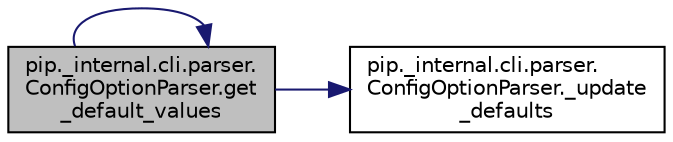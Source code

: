 digraph "pip._internal.cli.parser.ConfigOptionParser.get_default_values"
{
 // LATEX_PDF_SIZE
  edge [fontname="Helvetica",fontsize="10",labelfontname="Helvetica",labelfontsize="10"];
  node [fontname="Helvetica",fontsize="10",shape=record];
  rankdir="LR";
  Node1 [label="pip._internal.cli.parser.\lConfigOptionParser.get\l_default_values",height=0.2,width=0.4,color="black", fillcolor="grey75", style="filled", fontcolor="black",tooltip=" "];
  Node1 -> Node2 [color="midnightblue",fontsize="10",style="solid",fontname="Helvetica"];
  Node2 [label="pip._internal.cli.parser.\lConfigOptionParser._update\l_defaults",height=0.2,width=0.4,color="black", fillcolor="white", style="filled",URL="$d5/da5/classpip_1_1__internal_1_1cli_1_1parser_1_1_config_option_parser.html#ab88f2448e76bcf54ad2951a8dfc962b5",tooltip=" "];
  Node1 -> Node1 [color="midnightblue",fontsize="10",style="solid",fontname="Helvetica"];
}

